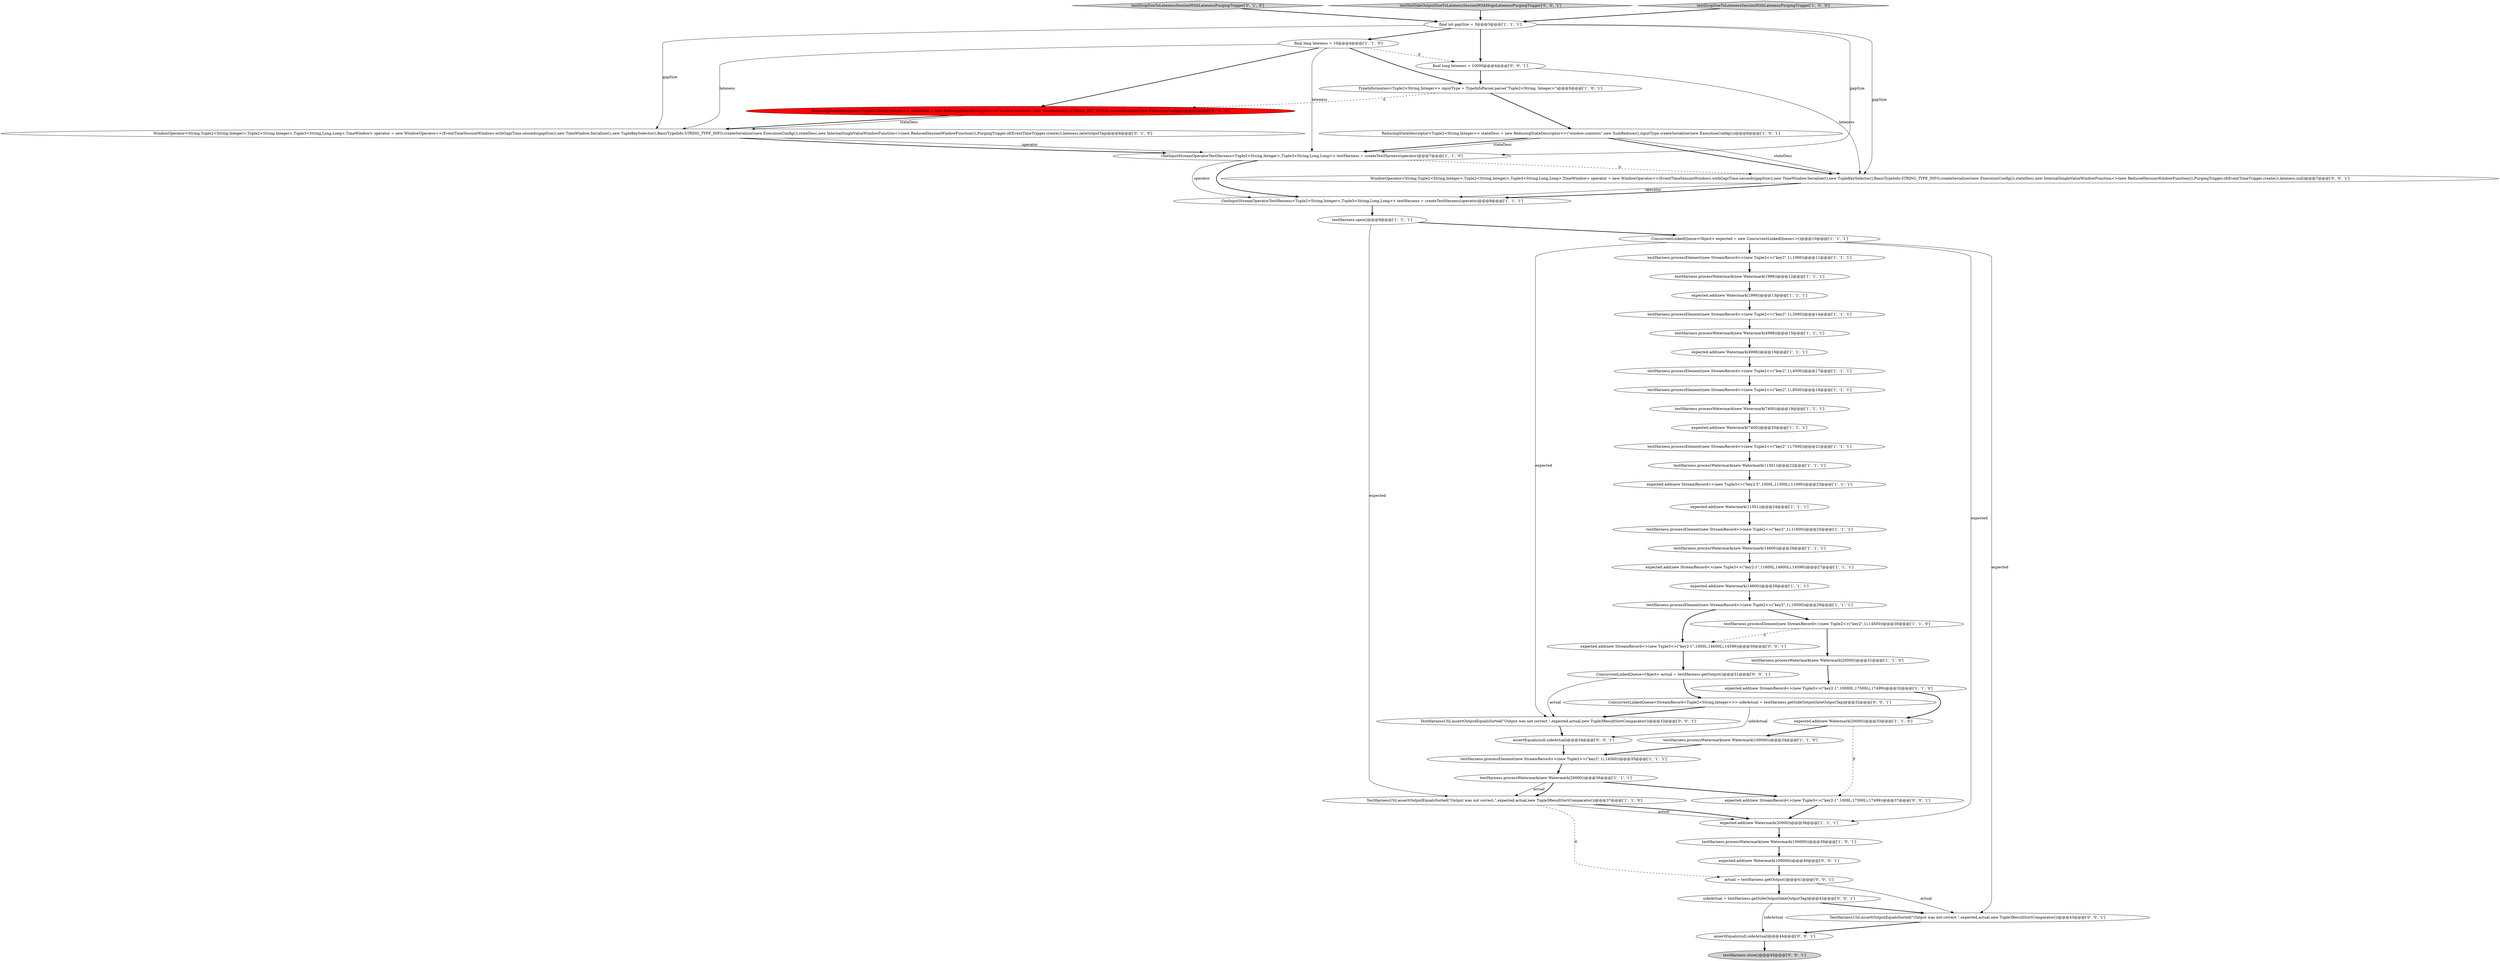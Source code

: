 digraph {
31 [style = filled, label = "testHarness.processElement(new StreamRecord<>(new Tuple2<>(\"key2\",1),7000))@@@21@@@['1', '1', '1']", fillcolor = white, shape = ellipse image = "AAA0AAABBB1BBB"];
40 [style = filled, label = "ReducingStateDescriptor<Tuple2<String,Integer>> stateDesc = new ReducingStateDescriptor<>(\"window-contents\",new SumReducer(),STRING_INT_TUPLE.createSerializer(new ExecutionConfig()))@@@5@@@['0', '1', '0']", fillcolor = red, shape = ellipse image = "AAA1AAABBB2BBB"];
9 [style = filled, label = "OneInputStreamOperatorTestHarness<Tuple2<String,Integer>,Tuple3<String,Long,Long>> testHarness = createTestHarness(operator)@@@7@@@['1', '1', '0']", fillcolor = white, shape = ellipse image = "AAA0AAABBB1BBB"];
4 [style = filled, label = "testHarness.open()@@@9@@@['1', '1', '1']", fillcolor = white, shape = ellipse image = "AAA0AAABBB1BBB"];
34 [style = filled, label = "expected.add(new StreamRecord<>(new Tuple3<>(\"key2-5\",1000L,11500L),11499))@@@23@@@['1', '1', '1']", fillcolor = white, shape = ellipse image = "AAA0AAABBB1BBB"];
41 [style = filled, label = "expected.add(new StreamRecord<>(new Tuple3<>(\"key2-1\",1000L,14600L),14599))@@@30@@@['0', '0', '1']", fillcolor = white, shape = ellipse image = "AAA0AAABBB3BBB"];
36 [style = filled, label = "expected.add(new Watermark(20000))@@@38@@@['1', '1', '1']", fillcolor = white, shape = ellipse image = "AAA0AAABBB1BBB"];
37 [style = filled, label = "testHarness.processElement(new StreamRecord<>(new Tuple2<>(\"key2\",1),11600))@@@25@@@['1', '1', '1']", fillcolor = white, shape = ellipse image = "AAA0AAABBB1BBB"];
22 [style = filled, label = "testHarness.processWatermark(new Watermark(1999))@@@12@@@['1', '1', '1']", fillcolor = white, shape = ellipse image = "AAA0AAABBB1BBB"];
19 [style = filled, label = "expected.add(new StreamRecord<>(new Tuple3<>(\"key2-1\",10000L,17500L),17499))@@@32@@@['1', '1', '0']", fillcolor = white, shape = ellipse image = "AAA0AAABBB1BBB"];
25 [style = filled, label = "testHarness.processElement(new StreamRecord<>(new Tuple2<>(\"key2\",1),10000))@@@29@@@['1', '1', '1']", fillcolor = white, shape = ellipse image = "AAA0AAABBB1BBB"];
39 [style = filled, label = "testDropDueToLatenessSessionWithLatenessPurgingTrigger['0', '1', '0']", fillcolor = lightgray, shape = diamond image = "AAA0AAABBB2BBB"];
48 [style = filled, label = "actual = testHarness.getOutput()@@@41@@@['0', '0', '1']", fillcolor = white, shape = ellipse image = "AAA0AAABBB3BBB"];
8 [style = filled, label = "testHarness.processElement(new StreamRecord<>(new Tuple2<>(\"key2\",1),1000))@@@11@@@['1', '1', '1']", fillcolor = white, shape = ellipse image = "AAA0AAABBB1BBB"];
50 [style = filled, label = "WindowOperator<String,Tuple2<String,Integer>,Tuple2<String,Integer>,Tuple3<String,Long,Long>,TimeWindow> operator = new WindowOperator<>(EventTimeSessionWindows.withGap(Time.seconds(gapSize)),new TimeWindow.Serializer(),new TupleKeySelector(),BasicTypeInfo.STRING_TYPE_INFO.createSerializer(new ExecutionConfig()),stateDesc,new InternalSingleValueWindowFunction<>(new ReducedSessionWindowFunction()),PurgingTrigger.of(EventTimeTrigger.create()),lateness,null)@@@7@@@['0', '0', '1']", fillcolor = white, shape = ellipse image = "AAA0AAABBB3BBB"];
24 [style = filled, label = "ReducingStateDescriptor<Tuple2<String,Integer>> stateDesc = new ReducingStateDescriptor<>(\"window-contents\",new SumReducer(),inputType.createSerializer(new ExecutionConfig()))@@@6@@@['1', '0', '1']", fillcolor = white, shape = ellipse image = "AAA0AAABBB1BBB"];
38 [style = filled, label = "WindowOperator<String,Tuple2<String,Integer>,Tuple2<String,Integer>,Tuple3<String,Long,Long>,TimeWindow> operator = new WindowOperator<>(EventTimeSessionWindows.withGap(Time.seconds(gapSize)),new TimeWindow.Serializer(),new TupleKeySelector(),BasicTypeInfo.STRING_TYPE_INFO.createSerializer(new ExecutionConfig()),stateDesc,new InternalSingleValueWindowFunction<>(new ReducedSessionWindowFunction()),PurgingTrigger.of(EventTimeTrigger.create()),lateness,lateOutputTag)@@@6@@@['0', '1', '0']", fillcolor = white, shape = ellipse image = "AAA0AAABBB2BBB"];
14 [style = filled, label = "testHarness.processWatermark(new Watermark(20000))@@@36@@@['1', '1', '1']", fillcolor = white, shape = ellipse image = "AAA0AAABBB1BBB"];
17 [style = filled, label = "expected.add(new Watermark(1999))@@@13@@@['1', '1', '1']", fillcolor = white, shape = ellipse image = "AAA0AAABBB1BBB"];
44 [style = filled, label = "ConcurrentLinkedQueue<StreamRecord<Tuple2<String,Integer>>> sideActual = testHarness.getSideOutput(lateOutputTag)@@@32@@@['0', '0', '1']", fillcolor = white, shape = ellipse image = "AAA0AAABBB3BBB"];
11 [style = filled, label = "expected.add(new Watermark(11501))@@@24@@@['1', '1', '1']", fillcolor = white, shape = ellipse image = "AAA0AAABBB1BBB"];
13 [style = filled, label = "testHarness.processElement(new StreamRecord<>(new Tuple2<>(\"key2\",1),4500))@@@17@@@['1', '1', '1']", fillcolor = white, shape = ellipse image = "AAA0AAABBB1BBB"];
55 [style = filled, label = "sideActual = testHarness.getSideOutput(lateOutputTag)@@@42@@@['0', '0', '1']", fillcolor = white, shape = ellipse image = "AAA0AAABBB3BBB"];
45 [style = filled, label = "TestHarnessUtil.assertOutputEqualsSorted(\"Output was not correct.\",expected,actual,new Tuple3ResultSortComparator())@@@33@@@['0', '0', '1']", fillcolor = white, shape = ellipse image = "AAA0AAABBB3BBB"];
21 [style = filled, label = "expected.add(new Watermark(4998))@@@16@@@['1', '1', '1']", fillcolor = white, shape = ellipse image = "AAA0AAABBB1BBB"];
28 [style = filled, label = "final long lateness = 10@@@4@@@['1', '1', '0']", fillcolor = white, shape = ellipse image = "AAA0AAABBB1BBB"];
47 [style = filled, label = "assertEquals(null,sideActual)@@@44@@@['0', '0', '1']", fillcolor = white, shape = ellipse image = "AAA0AAABBB3BBB"];
35 [style = filled, label = "final int gapSize = 3@@@3@@@['1', '1', '1']", fillcolor = white, shape = ellipse image = "AAA0AAABBB1BBB"];
52 [style = filled, label = "TestHarnessUtil.assertOutputEqualsSorted(\"Output was not correct.\",expected,actual,new Tuple3ResultSortComparator())@@@43@@@['0', '0', '1']", fillcolor = white, shape = ellipse image = "AAA0AAABBB3BBB"];
26 [style = filled, label = "testHarness.processElement(new StreamRecord<>(new Tuple2<>(\"key2\",1),14500))@@@30@@@['1', '1', '0']", fillcolor = white, shape = ellipse image = "AAA0AAABBB1BBB"];
6 [style = filled, label = "expected.add(new Watermark(14600))@@@28@@@['1', '1', '1']", fillcolor = white, shape = ellipse image = "AAA0AAABBB1BBB"];
23 [style = filled, label = "TestHarnessUtil.assertOutputEqualsSorted(\"Output was not correct.\",expected,actual,new Tuple3ResultSortComparator())@@@37@@@['1', '1', '0']", fillcolor = white, shape = ellipse image = "AAA0AAABBB1BBB"];
46 [style = filled, label = "testNotSideOutputDueToLatenessSessionWithHugeLatenessPurgingTrigger['0', '0', '1']", fillcolor = lightgray, shape = diamond image = "AAA0AAABBB3BBB"];
54 [style = filled, label = "ConcurrentLinkedQueue<Object> actual = testHarness.getOutput()@@@31@@@['0', '0', '1']", fillcolor = white, shape = ellipse image = "AAA0AAABBB3BBB"];
33 [style = filled, label = "testHarness.processElement(new StreamRecord<>(new Tuple2<>(\"key2\",1),14500))@@@35@@@['1', '1', '1']", fillcolor = white, shape = ellipse image = "AAA0AAABBB1BBB"];
2 [style = filled, label = "testHarness.processWatermark(new Watermark(20000))@@@31@@@['1', '1', '0']", fillcolor = white, shape = ellipse image = "AAA0AAABBB1BBB"];
18 [style = filled, label = "testHarness.processWatermark(new Watermark(100000))@@@34@@@['1', '1', '0']", fillcolor = white, shape = ellipse image = "AAA0AAABBB1BBB"];
51 [style = filled, label = "final long lateness = 10000@@@4@@@['0', '0', '1']", fillcolor = white, shape = ellipse image = "AAA0AAABBB3BBB"];
16 [style = filled, label = "testHarness.processWatermark(new Watermark(100000))@@@39@@@['1', '0', '1']", fillcolor = white, shape = ellipse image = "AAA0AAABBB1BBB"];
43 [style = filled, label = "assertEquals(null,sideActual)@@@34@@@['0', '0', '1']", fillcolor = white, shape = ellipse image = "AAA0AAABBB3BBB"];
5 [style = filled, label = "TypeInformation<Tuple2<String,Integer>> inputType = TypeInfoParser.parse(\"Tuple2<String, Integer>\")@@@5@@@['1', '0', '1']", fillcolor = white, shape = ellipse image = "AAA0AAABBB1BBB"];
29 [style = filled, label = "ConcurrentLinkedQueue<Object> expected = new ConcurrentLinkedQueue<>()@@@10@@@['1', '1', '1']", fillcolor = white, shape = ellipse image = "AAA0AAABBB1BBB"];
15 [style = filled, label = "testHarness.processElement(new StreamRecord<>(new Tuple2<>(\"key2\",1),8500))@@@18@@@['1', '1', '1']", fillcolor = white, shape = ellipse image = "AAA0AAABBB1BBB"];
20 [style = filled, label = "testHarness.processWatermark(new Watermark(7400))@@@19@@@['1', '1', '1']", fillcolor = white, shape = ellipse image = "AAA0AAABBB1BBB"];
7 [style = filled, label = "expected.add(new Watermark(7400))@@@20@@@['1', '1', '1']", fillcolor = white, shape = ellipse image = "AAA0AAABBB1BBB"];
32 [style = filled, label = "expected.add(new Watermark(20000))@@@33@@@['1', '1', '0']", fillcolor = white, shape = ellipse image = "AAA0AAABBB1BBB"];
12 [style = filled, label = "testHarness.processElement(new StreamRecord<>(new Tuple2<>(\"key2\",1),2000))@@@14@@@['1', '1', '1']", fillcolor = white, shape = ellipse image = "AAA0AAABBB1BBB"];
27 [style = filled, label = "testHarness.processWatermark(new Watermark(4998))@@@15@@@['1', '1', '1']", fillcolor = white, shape = ellipse image = "AAA0AAABBB1BBB"];
42 [style = filled, label = "expected.add(new Watermark(100000))@@@40@@@['0', '0', '1']", fillcolor = white, shape = ellipse image = "AAA0AAABBB3BBB"];
30 [style = filled, label = "testHarness.processWatermark(new Watermark(14600))@@@26@@@['1', '1', '1']", fillcolor = white, shape = ellipse image = "AAA0AAABBB1BBB"];
3 [style = filled, label = "testDropDueToLatenessSessionWithLatenessPurgingTrigger['1', '0', '0']", fillcolor = lightgray, shape = diamond image = "AAA0AAABBB1BBB"];
53 [style = filled, label = "expected.add(new StreamRecord<>(new Tuple3<>(\"key2-1\",1000L,17500L),17499))@@@37@@@['0', '0', '1']", fillcolor = white, shape = ellipse image = "AAA0AAABBB3BBB"];
49 [style = filled, label = "testHarness.close()@@@45@@@['0', '0', '1']", fillcolor = lightgray, shape = ellipse image = "AAA0AAABBB3BBB"];
1 [style = filled, label = "expected.add(new StreamRecord<>(new Tuple3<>(\"key2-1\",11600L,14600L),14599))@@@27@@@['1', '1', '1']", fillcolor = white, shape = ellipse image = "AAA0AAABBB1BBB"];
0 [style = filled, label = "OneInputStreamOperatorTestHarness<Tuple2<String,Integer>,Tuple3<String,Long,Long>> testHarness = createTestHarness(operator)@@@8@@@['1', '1', '1']", fillcolor = white, shape = ellipse image = "AAA0AAABBB1BBB"];
10 [style = filled, label = "testHarness.processWatermark(new Watermark(11501))@@@22@@@['1', '1', '1']", fillcolor = white, shape = ellipse image = "AAA0AAABBB1BBB"];
28->9 [style = solid, label="lateness"];
51->5 [style = bold, label=""];
23->48 [style = dashed, label="0"];
5->40 [style = dashed, label="0"];
42->48 [style = bold, label=""];
7->31 [style = bold, label=""];
40->38 [style = bold, label=""];
35->38 [style = solid, label="gapSize"];
23->36 [style = solid, label="actual"];
3->35 [style = bold, label=""];
47->49 [style = bold, label=""];
53->36 [style = bold, label=""];
14->23 [style = solid, label="actual"];
52->47 [style = bold, label=""];
45->43 [style = bold, label=""];
15->20 [style = bold, label=""];
35->9 [style = solid, label="gapSize"];
28->38 [style = solid, label="lateness"];
9->50 [style = dashed, label="0"];
16->42 [style = bold, label=""];
23->36 [style = bold, label=""];
41->54 [style = bold, label=""];
32->18 [style = bold, label=""];
21->13 [style = bold, label=""];
28->5 [style = bold, label=""];
11->37 [style = bold, label=""];
29->52 [style = solid, label="expected"];
8->22 [style = bold, label=""];
4->23 [style = solid, label="expected"];
35->28 [style = bold, label=""];
48->52 [style = solid, label="actual"];
10->34 [style = bold, label=""];
9->0 [style = solid, label="operator"];
54->44 [style = bold, label=""];
39->35 [style = bold, label=""];
48->55 [style = bold, label=""];
25->26 [style = bold, label=""];
22->17 [style = bold, label=""];
36->16 [style = bold, label=""];
43->33 [style = bold, label=""];
13->15 [style = bold, label=""];
51->50 [style = solid, label="lateness"];
20->7 [style = bold, label=""];
44->45 [style = bold, label=""];
35->51 [style = bold, label=""];
35->50 [style = solid, label="gapSize"];
50->0 [style = solid, label="operator"];
38->9 [style = solid, label="operator"];
25->41 [style = bold, label=""];
37->30 [style = bold, label=""];
18->33 [style = bold, label=""];
38->9 [style = bold, label=""];
29->36 [style = solid, label="expected"];
32->53 [style = dashed, label="0"];
4->29 [style = bold, label=""];
28->51 [style = dashed, label="0"];
26->41 [style = dashed, label="0"];
17->12 [style = bold, label=""];
1->6 [style = bold, label=""];
19->32 [style = bold, label=""];
14->23 [style = bold, label=""];
44->43 [style = solid, label="sideActual"];
31->10 [style = bold, label=""];
50->0 [style = bold, label=""];
5->24 [style = bold, label=""];
46->35 [style = bold, label=""];
40->38 [style = solid, label="stateDesc"];
55->52 [style = bold, label=""];
14->53 [style = bold, label=""];
27->21 [style = bold, label=""];
12->27 [style = bold, label=""];
24->50 [style = bold, label=""];
24->9 [style = bold, label=""];
29->8 [style = bold, label=""];
33->14 [style = bold, label=""];
2->19 [style = bold, label=""];
28->40 [style = bold, label=""];
9->0 [style = bold, label=""];
30->1 [style = bold, label=""];
55->47 [style = solid, label="sideActual"];
29->45 [style = solid, label="expected"];
34->11 [style = bold, label=""];
54->45 [style = solid, label="actual"];
26->2 [style = bold, label=""];
0->4 [style = bold, label=""];
24->50 [style = solid, label="stateDesc"];
24->9 [style = solid, label="stateDesc"];
6->25 [style = bold, label=""];
}
